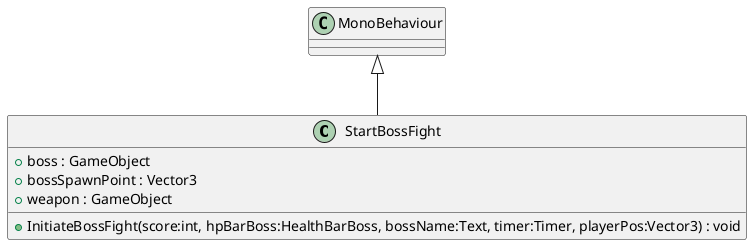 @startuml
class StartBossFight {
    + boss : GameObject
    + bossSpawnPoint : Vector3
    + weapon : GameObject
    + InitiateBossFight(score:int, hpBarBoss:HealthBarBoss, bossName:Text, timer:Timer, playerPos:Vector3) : void
}
MonoBehaviour <|-- StartBossFight
@enduml
